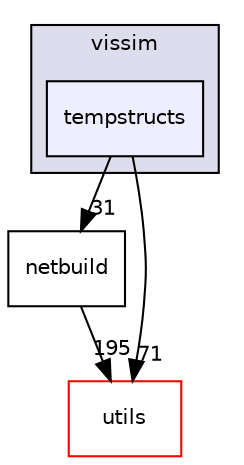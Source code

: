 digraph "tempstructs" {
  compound=true
  node [ fontsize="10", fontname="Helvetica"];
  edge [ labelfontsize="10", labelfontname="Helvetica"];
  subgraph clusterdir_065693dadfb8cac09adda542d4b739d2 {
    graph [ bgcolor="#ddddee", pencolor="black", label="vissim" fontname="Helvetica", fontsize="10", URL="dir_065693dadfb8cac09adda542d4b739d2.html"]
  dir_7834bfd8ef97bf9c2753aaac60d31afc [shape=box, label="tempstructs", style="filled", fillcolor="#eeeeff", pencolor="black", URL="dir_7834bfd8ef97bf9c2753aaac60d31afc.html"];
  }
  dir_e9047a435ec4d2bfab37557159d61999 [shape=box label="netbuild" URL="dir_e9047a435ec4d2bfab37557159d61999.html"];
  dir_313caf1132e152dd9b58bea13a4052ca [shape=box label="utils" fillcolor="white" style="filled" color="red" URL="dir_313caf1132e152dd9b58bea13a4052ca.html"];
  dir_e9047a435ec4d2bfab37557159d61999->dir_313caf1132e152dd9b58bea13a4052ca [headlabel="195", labeldistance=1.5 headhref="dir_000051_000001.html"];
  dir_7834bfd8ef97bf9c2753aaac60d31afc->dir_e9047a435ec4d2bfab37557159d61999 [headlabel="31", labeldistance=1.5 headhref="dir_000055_000051.html"];
  dir_7834bfd8ef97bf9c2753aaac60d31afc->dir_313caf1132e152dd9b58bea13a4052ca [headlabel="71", labeldistance=1.5 headhref="dir_000055_000001.html"];
}
